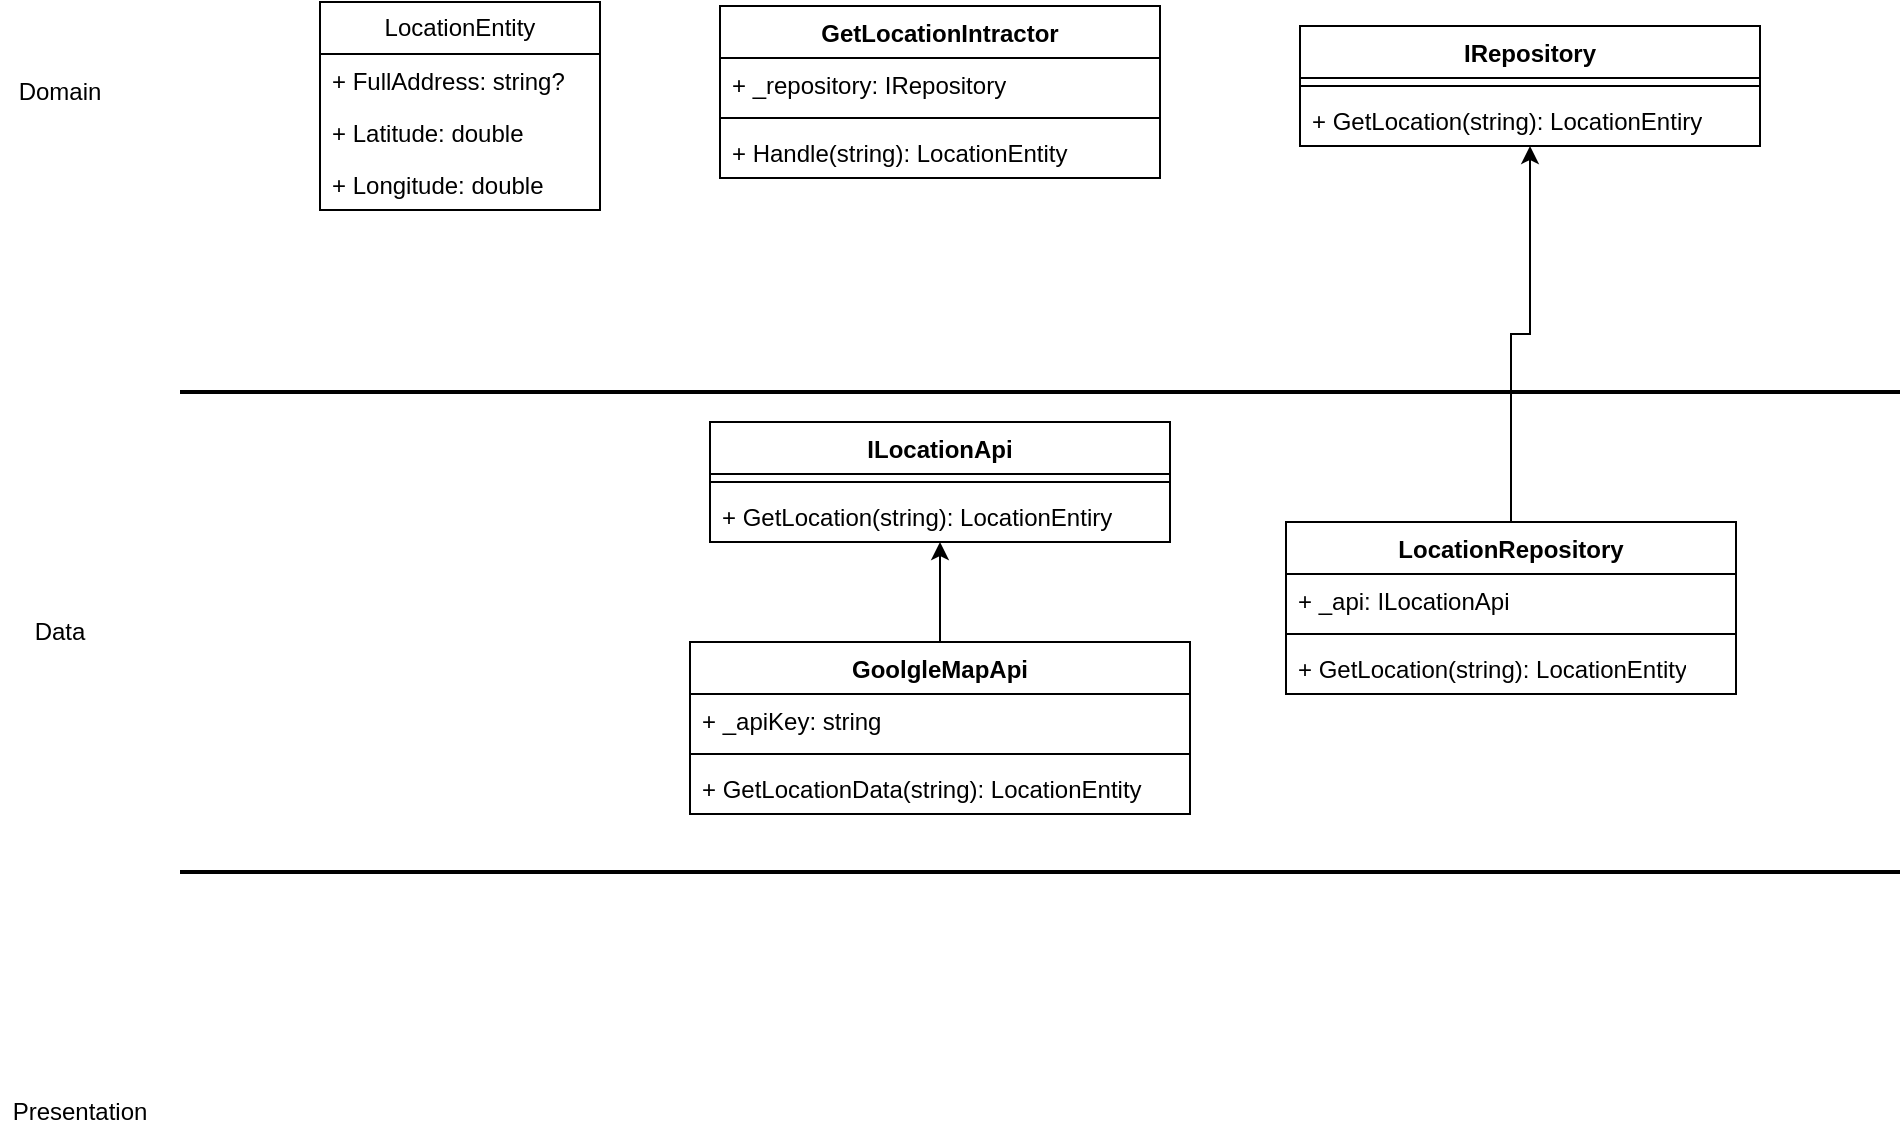 <mxfile version="21.6.1" type="github">
  <diagram name="Page-1" id="76Kr7PzFzTZMmDejya_O">
    <mxGraphModel dx="1884" dy="471" grid="1" gridSize="10" guides="1" tooltips="1" connect="1" arrows="1" fold="1" page="1" pageScale="1" pageWidth="850" pageHeight="1100" math="0" shadow="0">
      <root>
        <mxCell id="0" />
        <mxCell id="1" parent="0" />
        <mxCell id="xymwZwbHFZDBjqcrD08v-1" value="Data" style="text;html=1;strokeColor=none;fillColor=none;align=center;verticalAlign=middle;whiteSpace=wrap;rounded=0;" vertex="1" parent="1">
          <mxGeometry x="-90" y="350" width="60" height="30" as="geometry" />
        </mxCell>
        <mxCell id="xymwZwbHFZDBjqcrD08v-2" value="" style="line;strokeWidth=2;html=1;" vertex="1" parent="1">
          <mxGeometry y="240" width="860" height="10" as="geometry" />
        </mxCell>
        <mxCell id="xymwZwbHFZDBjqcrD08v-3" value="" style="line;strokeWidth=2;html=1;" vertex="1" parent="1">
          <mxGeometry y="480" width="860" height="10" as="geometry" />
        </mxCell>
        <mxCell id="xymwZwbHFZDBjqcrD08v-4" value="Domain&lt;br&gt;" style="text;html=1;strokeColor=none;fillColor=none;align=center;verticalAlign=middle;whiteSpace=wrap;rounded=0;" vertex="1" parent="1">
          <mxGeometry x="-90" y="80" width="60" height="30" as="geometry" />
        </mxCell>
        <mxCell id="xymwZwbHFZDBjqcrD08v-5" value="Presentation" style="text;html=1;strokeColor=none;fillColor=none;align=center;verticalAlign=middle;whiteSpace=wrap;rounded=0;" vertex="1" parent="1">
          <mxGeometry x="-80" y="590" width="60" height="30" as="geometry" />
        </mxCell>
        <mxCell id="xymwZwbHFZDBjqcrD08v-7" value="LocationEntity" style="swimlane;fontStyle=0;childLayout=stackLayout;horizontal=1;startSize=26;fillColor=none;horizontalStack=0;resizeParent=1;resizeParentMax=0;resizeLast=0;collapsible=1;marginBottom=0;whiteSpace=wrap;html=1;" vertex="1" parent="1">
          <mxGeometry x="70" y="50" width="140" height="104" as="geometry" />
        </mxCell>
        <mxCell id="xymwZwbHFZDBjqcrD08v-8" value="+ FullAddress: string?" style="text;strokeColor=none;fillColor=none;align=left;verticalAlign=top;spacingLeft=4;spacingRight=4;overflow=hidden;rotatable=0;points=[[0,0.5],[1,0.5]];portConstraint=eastwest;whiteSpace=wrap;html=1;" vertex="1" parent="xymwZwbHFZDBjqcrD08v-7">
          <mxGeometry y="26" width="140" height="26" as="geometry" />
        </mxCell>
        <mxCell id="xymwZwbHFZDBjqcrD08v-9" value="+ Latitude: double" style="text;strokeColor=none;fillColor=none;align=left;verticalAlign=top;spacingLeft=4;spacingRight=4;overflow=hidden;rotatable=0;points=[[0,0.5],[1,0.5]];portConstraint=eastwest;whiteSpace=wrap;html=1;" vertex="1" parent="xymwZwbHFZDBjqcrD08v-7">
          <mxGeometry y="52" width="140" height="26" as="geometry" />
        </mxCell>
        <mxCell id="xymwZwbHFZDBjqcrD08v-10" value="+ Longitude: double" style="text;strokeColor=none;fillColor=none;align=left;verticalAlign=top;spacingLeft=4;spacingRight=4;overflow=hidden;rotatable=0;points=[[0,0.5],[1,0.5]];portConstraint=eastwest;whiteSpace=wrap;html=1;" vertex="1" parent="xymwZwbHFZDBjqcrD08v-7">
          <mxGeometry y="78" width="140" height="26" as="geometry" />
        </mxCell>
        <mxCell id="xymwZwbHFZDBjqcrD08v-11" value="GetLocationIntractor" style="swimlane;fontStyle=1;align=center;verticalAlign=top;childLayout=stackLayout;horizontal=1;startSize=26;horizontalStack=0;resizeParent=1;resizeParentMax=0;resizeLast=0;collapsible=1;marginBottom=0;whiteSpace=wrap;html=1;" vertex="1" parent="1">
          <mxGeometry x="270" y="52" width="220" height="86" as="geometry" />
        </mxCell>
        <mxCell id="xymwZwbHFZDBjqcrD08v-12" value="+ _repository: IRepository" style="text;strokeColor=none;fillColor=none;align=left;verticalAlign=top;spacingLeft=4;spacingRight=4;overflow=hidden;rotatable=0;points=[[0,0.5],[1,0.5]];portConstraint=eastwest;whiteSpace=wrap;html=1;" vertex="1" parent="xymwZwbHFZDBjqcrD08v-11">
          <mxGeometry y="26" width="220" height="26" as="geometry" />
        </mxCell>
        <mxCell id="xymwZwbHFZDBjqcrD08v-13" value="" style="line;strokeWidth=1;fillColor=none;align=left;verticalAlign=middle;spacingTop=-1;spacingLeft=3;spacingRight=3;rotatable=0;labelPosition=right;points=[];portConstraint=eastwest;strokeColor=inherit;" vertex="1" parent="xymwZwbHFZDBjqcrD08v-11">
          <mxGeometry y="52" width="220" height="8" as="geometry" />
        </mxCell>
        <mxCell id="xymwZwbHFZDBjqcrD08v-14" value="+ Handle(string): LocationEntity" style="text;strokeColor=none;fillColor=none;align=left;verticalAlign=top;spacingLeft=4;spacingRight=4;overflow=hidden;rotatable=0;points=[[0,0.5],[1,0.5]];portConstraint=eastwest;whiteSpace=wrap;html=1;" vertex="1" parent="xymwZwbHFZDBjqcrD08v-11">
          <mxGeometry y="60" width="220" height="26" as="geometry" />
        </mxCell>
        <mxCell id="xymwZwbHFZDBjqcrD08v-15" value="ILocationApi" style="swimlane;fontStyle=1;align=center;verticalAlign=top;childLayout=stackLayout;horizontal=1;startSize=26;horizontalStack=0;resizeParent=1;resizeParentMax=0;resizeLast=0;collapsible=1;marginBottom=0;whiteSpace=wrap;html=1;" vertex="1" parent="1">
          <mxGeometry x="265" y="260" width="230" height="60" as="geometry" />
        </mxCell>
        <mxCell id="xymwZwbHFZDBjqcrD08v-17" value="" style="line;strokeWidth=1;fillColor=none;align=left;verticalAlign=middle;spacingTop=-1;spacingLeft=3;spacingRight=3;rotatable=0;labelPosition=right;points=[];portConstraint=eastwest;strokeColor=inherit;" vertex="1" parent="xymwZwbHFZDBjqcrD08v-15">
          <mxGeometry y="26" width="230" height="8" as="geometry" />
        </mxCell>
        <mxCell id="xymwZwbHFZDBjqcrD08v-18" value="+ GetLocation(string): LocationEntiry" style="text;strokeColor=none;fillColor=none;align=left;verticalAlign=top;spacingLeft=4;spacingRight=4;overflow=hidden;rotatable=0;points=[[0,0.5],[1,0.5]];portConstraint=eastwest;whiteSpace=wrap;html=1;" vertex="1" parent="xymwZwbHFZDBjqcrD08v-15">
          <mxGeometry y="34" width="230" height="26" as="geometry" />
        </mxCell>
        <mxCell id="xymwZwbHFZDBjqcrD08v-23" style="edgeStyle=orthogonalEdgeStyle;rounded=0;orthogonalLoop=1;jettySize=auto;html=1;" edge="1" parent="1" source="xymwZwbHFZDBjqcrD08v-19" target="xymwZwbHFZDBjqcrD08v-28">
          <mxGeometry relative="1" as="geometry" />
        </mxCell>
        <mxCell id="xymwZwbHFZDBjqcrD08v-19" value="LocationRepository" style="swimlane;fontStyle=1;align=center;verticalAlign=top;childLayout=stackLayout;horizontal=1;startSize=26;horizontalStack=0;resizeParent=1;resizeParentMax=0;resizeLast=0;collapsible=1;marginBottom=0;whiteSpace=wrap;html=1;" vertex="1" parent="1">
          <mxGeometry x="553" y="310" width="225" height="86" as="geometry" />
        </mxCell>
        <mxCell id="xymwZwbHFZDBjqcrD08v-20" value="+ _api: ILocationApi" style="text;strokeColor=none;fillColor=none;align=left;verticalAlign=top;spacingLeft=4;spacingRight=4;overflow=hidden;rotatable=0;points=[[0,0.5],[1,0.5]];portConstraint=eastwest;whiteSpace=wrap;html=1;" vertex="1" parent="xymwZwbHFZDBjqcrD08v-19">
          <mxGeometry y="26" width="225" height="26" as="geometry" />
        </mxCell>
        <mxCell id="xymwZwbHFZDBjqcrD08v-21" value="" style="line;strokeWidth=1;fillColor=none;align=left;verticalAlign=middle;spacingTop=-1;spacingLeft=3;spacingRight=3;rotatable=0;labelPosition=right;points=[];portConstraint=eastwest;strokeColor=inherit;" vertex="1" parent="xymwZwbHFZDBjqcrD08v-19">
          <mxGeometry y="52" width="225" height="8" as="geometry" />
        </mxCell>
        <mxCell id="xymwZwbHFZDBjqcrD08v-22" value="+ GetLocation(string): LocationEntity" style="text;strokeColor=none;fillColor=none;align=left;verticalAlign=top;spacingLeft=4;spacingRight=4;overflow=hidden;rotatable=0;points=[[0,0.5],[1,0.5]];portConstraint=eastwest;whiteSpace=wrap;html=1;" vertex="1" parent="xymwZwbHFZDBjqcrD08v-19">
          <mxGeometry y="60" width="225" height="26" as="geometry" />
        </mxCell>
        <mxCell id="xymwZwbHFZDBjqcrD08v-31" style="edgeStyle=orthogonalEdgeStyle;rounded=0;orthogonalLoop=1;jettySize=auto;html=1;" edge="1" parent="1" source="xymwZwbHFZDBjqcrD08v-24" target="xymwZwbHFZDBjqcrD08v-15">
          <mxGeometry relative="1" as="geometry" />
        </mxCell>
        <mxCell id="xymwZwbHFZDBjqcrD08v-24" value="GoolgleMapApi" style="swimlane;fontStyle=1;align=center;verticalAlign=top;childLayout=stackLayout;horizontal=1;startSize=26;horizontalStack=0;resizeParent=1;resizeParentMax=0;resizeLast=0;collapsible=1;marginBottom=0;whiteSpace=wrap;html=1;" vertex="1" parent="1">
          <mxGeometry x="255" y="370" width="250" height="86" as="geometry" />
        </mxCell>
        <mxCell id="xymwZwbHFZDBjqcrD08v-25" value="+ _apiKey: string" style="text;strokeColor=none;fillColor=none;align=left;verticalAlign=top;spacingLeft=4;spacingRight=4;overflow=hidden;rotatable=0;points=[[0,0.5],[1,0.5]];portConstraint=eastwest;whiteSpace=wrap;html=1;" vertex="1" parent="xymwZwbHFZDBjqcrD08v-24">
          <mxGeometry y="26" width="250" height="26" as="geometry" />
        </mxCell>
        <mxCell id="xymwZwbHFZDBjqcrD08v-26" value="" style="line;strokeWidth=1;fillColor=none;align=left;verticalAlign=middle;spacingTop=-1;spacingLeft=3;spacingRight=3;rotatable=0;labelPosition=right;points=[];portConstraint=eastwest;strokeColor=inherit;" vertex="1" parent="xymwZwbHFZDBjqcrD08v-24">
          <mxGeometry y="52" width="250" height="8" as="geometry" />
        </mxCell>
        <mxCell id="xymwZwbHFZDBjqcrD08v-27" value="+ GetLocationData(string): LocationEntity" style="text;strokeColor=none;fillColor=none;align=left;verticalAlign=top;spacingLeft=4;spacingRight=4;overflow=hidden;rotatable=0;points=[[0,0.5],[1,0.5]];portConstraint=eastwest;whiteSpace=wrap;html=1;" vertex="1" parent="xymwZwbHFZDBjqcrD08v-24">
          <mxGeometry y="60" width="250" height="26" as="geometry" />
        </mxCell>
        <mxCell id="xymwZwbHFZDBjqcrD08v-28" value="IRepository" style="swimlane;fontStyle=1;align=center;verticalAlign=top;childLayout=stackLayout;horizontal=1;startSize=26;horizontalStack=0;resizeParent=1;resizeParentMax=0;resizeLast=0;collapsible=1;marginBottom=0;whiteSpace=wrap;html=1;" vertex="1" parent="1">
          <mxGeometry x="560" y="62" width="230" height="60" as="geometry" />
        </mxCell>
        <mxCell id="xymwZwbHFZDBjqcrD08v-29" value="" style="line;strokeWidth=1;fillColor=none;align=left;verticalAlign=middle;spacingTop=-1;spacingLeft=3;spacingRight=3;rotatable=0;labelPosition=right;points=[];portConstraint=eastwest;strokeColor=inherit;" vertex="1" parent="xymwZwbHFZDBjqcrD08v-28">
          <mxGeometry y="26" width="230" height="8" as="geometry" />
        </mxCell>
        <mxCell id="xymwZwbHFZDBjqcrD08v-30" value="+ GetLocation(string): LocationEntiry" style="text;strokeColor=none;fillColor=none;align=left;verticalAlign=top;spacingLeft=4;spacingRight=4;overflow=hidden;rotatable=0;points=[[0,0.5],[1,0.5]];portConstraint=eastwest;whiteSpace=wrap;html=1;" vertex="1" parent="xymwZwbHFZDBjqcrD08v-28">
          <mxGeometry y="34" width="230" height="26" as="geometry" />
        </mxCell>
      </root>
    </mxGraphModel>
  </diagram>
</mxfile>
